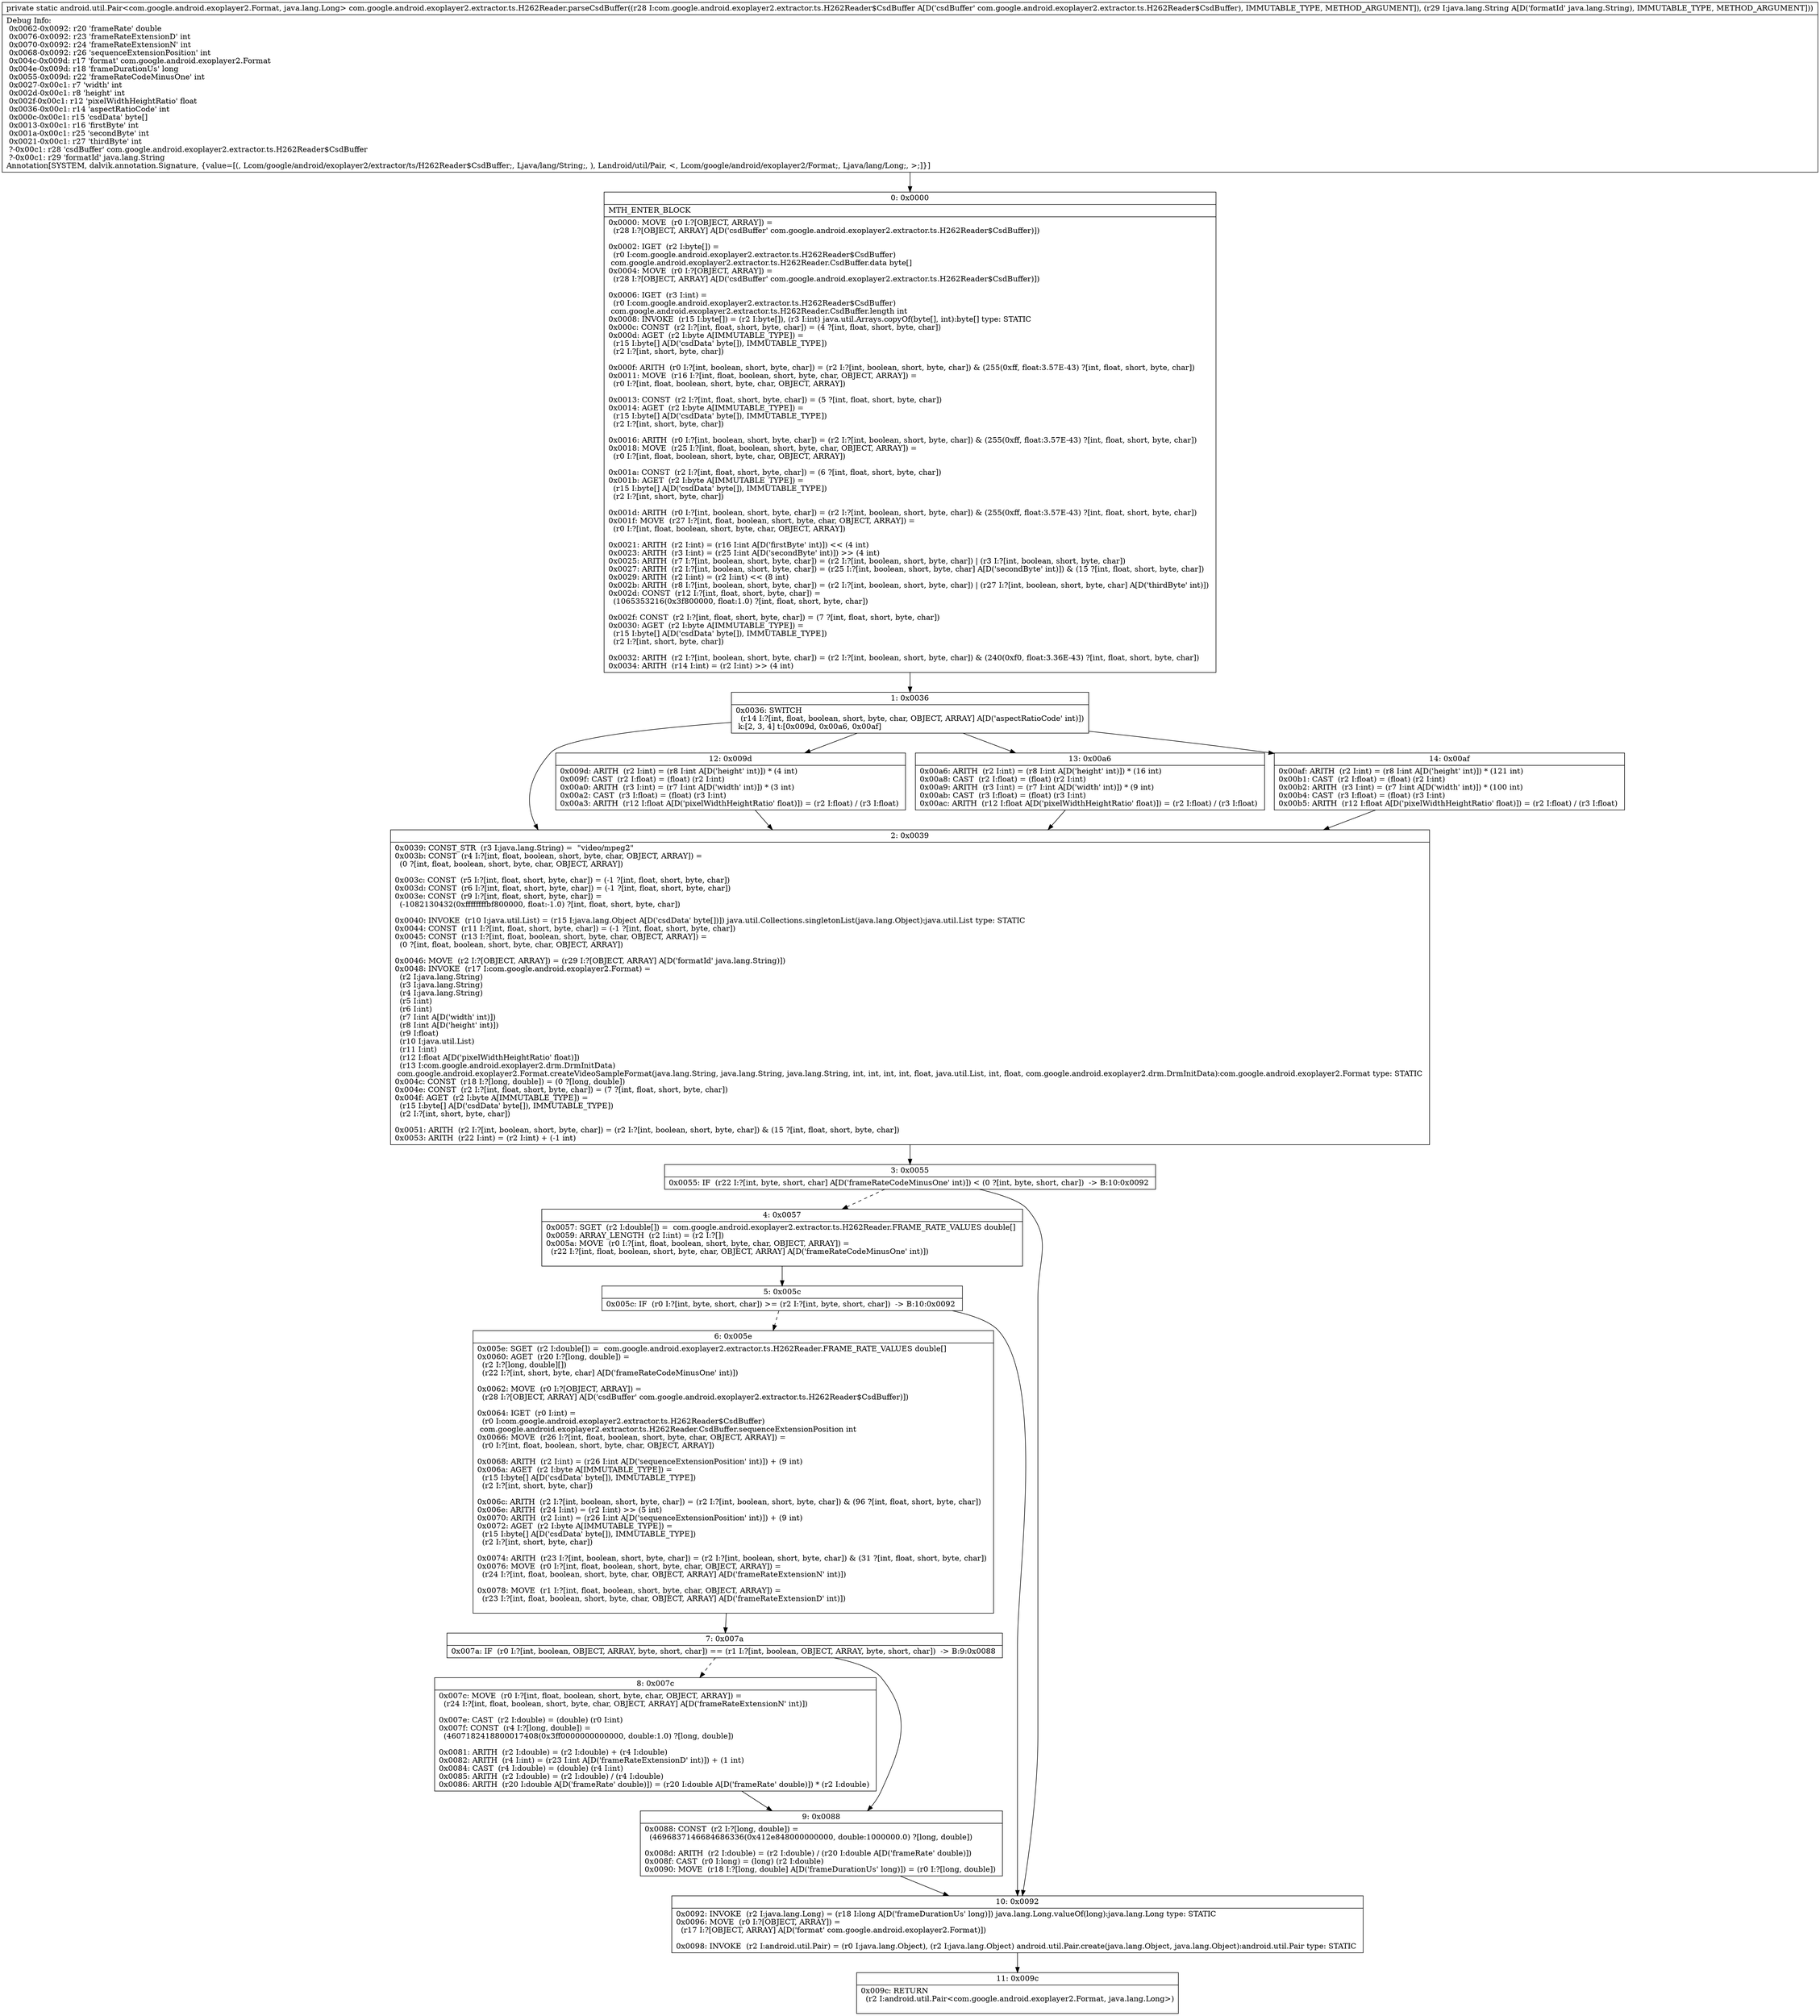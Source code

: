 digraph "CFG forcom.google.android.exoplayer2.extractor.ts.H262Reader.parseCsdBuffer(Lcom\/google\/android\/exoplayer2\/extractor\/ts\/H262Reader$CsdBuffer;Ljava\/lang\/String;)Landroid\/util\/Pair;" {
Node_0 [shape=record,label="{0\:\ 0x0000|MTH_ENTER_BLOCK\l|0x0000: MOVE  (r0 I:?[OBJECT, ARRAY]) = \l  (r28 I:?[OBJECT, ARRAY] A[D('csdBuffer' com.google.android.exoplayer2.extractor.ts.H262Reader$CsdBuffer)])\l \l0x0002: IGET  (r2 I:byte[]) = \l  (r0 I:com.google.android.exoplayer2.extractor.ts.H262Reader$CsdBuffer)\l com.google.android.exoplayer2.extractor.ts.H262Reader.CsdBuffer.data byte[] \l0x0004: MOVE  (r0 I:?[OBJECT, ARRAY]) = \l  (r28 I:?[OBJECT, ARRAY] A[D('csdBuffer' com.google.android.exoplayer2.extractor.ts.H262Reader$CsdBuffer)])\l \l0x0006: IGET  (r3 I:int) = \l  (r0 I:com.google.android.exoplayer2.extractor.ts.H262Reader$CsdBuffer)\l com.google.android.exoplayer2.extractor.ts.H262Reader.CsdBuffer.length int \l0x0008: INVOKE  (r15 I:byte[]) = (r2 I:byte[]), (r3 I:int) java.util.Arrays.copyOf(byte[], int):byte[] type: STATIC \l0x000c: CONST  (r2 I:?[int, float, short, byte, char]) = (4 ?[int, float, short, byte, char]) \l0x000d: AGET  (r2 I:byte A[IMMUTABLE_TYPE]) = \l  (r15 I:byte[] A[D('csdData' byte[]), IMMUTABLE_TYPE])\l  (r2 I:?[int, short, byte, char])\l \l0x000f: ARITH  (r0 I:?[int, boolean, short, byte, char]) = (r2 I:?[int, boolean, short, byte, char]) & (255(0xff, float:3.57E\-43) ?[int, float, short, byte, char]) \l0x0011: MOVE  (r16 I:?[int, float, boolean, short, byte, char, OBJECT, ARRAY]) = \l  (r0 I:?[int, float, boolean, short, byte, char, OBJECT, ARRAY])\l \l0x0013: CONST  (r2 I:?[int, float, short, byte, char]) = (5 ?[int, float, short, byte, char]) \l0x0014: AGET  (r2 I:byte A[IMMUTABLE_TYPE]) = \l  (r15 I:byte[] A[D('csdData' byte[]), IMMUTABLE_TYPE])\l  (r2 I:?[int, short, byte, char])\l \l0x0016: ARITH  (r0 I:?[int, boolean, short, byte, char]) = (r2 I:?[int, boolean, short, byte, char]) & (255(0xff, float:3.57E\-43) ?[int, float, short, byte, char]) \l0x0018: MOVE  (r25 I:?[int, float, boolean, short, byte, char, OBJECT, ARRAY]) = \l  (r0 I:?[int, float, boolean, short, byte, char, OBJECT, ARRAY])\l \l0x001a: CONST  (r2 I:?[int, float, short, byte, char]) = (6 ?[int, float, short, byte, char]) \l0x001b: AGET  (r2 I:byte A[IMMUTABLE_TYPE]) = \l  (r15 I:byte[] A[D('csdData' byte[]), IMMUTABLE_TYPE])\l  (r2 I:?[int, short, byte, char])\l \l0x001d: ARITH  (r0 I:?[int, boolean, short, byte, char]) = (r2 I:?[int, boolean, short, byte, char]) & (255(0xff, float:3.57E\-43) ?[int, float, short, byte, char]) \l0x001f: MOVE  (r27 I:?[int, float, boolean, short, byte, char, OBJECT, ARRAY]) = \l  (r0 I:?[int, float, boolean, short, byte, char, OBJECT, ARRAY])\l \l0x0021: ARITH  (r2 I:int) = (r16 I:int A[D('firstByte' int)]) \<\< (4 int) \l0x0023: ARITH  (r3 I:int) = (r25 I:int A[D('secondByte' int)]) \>\> (4 int) \l0x0025: ARITH  (r7 I:?[int, boolean, short, byte, char]) = (r2 I:?[int, boolean, short, byte, char]) \| (r3 I:?[int, boolean, short, byte, char]) \l0x0027: ARITH  (r2 I:?[int, boolean, short, byte, char]) = (r25 I:?[int, boolean, short, byte, char] A[D('secondByte' int)]) & (15 ?[int, float, short, byte, char]) \l0x0029: ARITH  (r2 I:int) = (r2 I:int) \<\< (8 int) \l0x002b: ARITH  (r8 I:?[int, boolean, short, byte, char]) = (r2 I:?[int, boolean, short, byte, char]) \| (r27 I:?[int, boolean, short, byte, char] A[D('thirdByte' int)]) \l0x002d: CONST  (r12 I:?[int, float, short, byte, char]) = \l  (1065353216(0x3f800000, float:1.0) ?[int, float, short, byte, char])\l \l0x002f: CONST  (r2 I:?[int, float, short, byte, char]) = (7 ?[int, float, short, byte, char]) \l0x0030: AGET  (r2 I:byte A[IMMUTABLE_TYPE]) = \l  (r15 I:byte[] A[D('csdData' byte[]), IMMUTABLE_TYPE])\l  (r2 I:?[int, short, byte, char])\l \l0x0032: ARITH  (r2 I:?[int, boolean, short, byte, char]) = (r2 I:?[int, boolean, short, byte, char]) & (240(0xf0, float:3.36E\-43) ?[int, float, short, byte, char]) \l0x0034: ARITH  (r14 I:int) = (r2 I:int) \>\> (4 int) \l}"];
Node_1 [shape=record,label="{1\:\ 0x0036|0x0036: SWITCH  \l  (r14 I:?[int, float, boolean, short, byte, char, OBJECT, ARRAY] A[D('aspectRatioCode' int)])\l k:[2, 3, 4] t:[0x009d, 0x00a6, 0x00af] \l}"];
Node_2 [shape=record,label="{2\:\ 0x0039|0x0039: CONST_STR  (r3 I:java.lang.String) =  \"video\/mpeg2\" \l0x003b: CONST  (r4 I:?[int, float, boolean, short, byte, char, OBJECT, ARRAY]) = \l  (0 ?[int, float, boolean, short, byte, char, OBJECT, ARRAY])\l \l0x003c: CONST  (r5 I:?[int, float, short, byte, char]) = (\-1 ?[int, float, short, byte, char]) \l0x003d: CONST  (r6 I:?[int, float, short, byte, char]) = (\-1 ?[int, float, short, byte, char]) \l0x003e: CONST  (r9 I:?[int, float, short, byte, char]) = \l  (\-1082130432(0xffffffffbf800000, float:\-1.0) ?[int, float, short, byte, char])\l \l0x0040: INVOKE  (r10 I:java.util.List) = (r15 I:java.lang.Object A[D('csdData' byte[])]) java.util.Collections.singletonList(java.lang.Object):java.util.List type: STATIC \l0x0044: CONST  (r11 I:?[int, float, short, byte, char]) = (\-1 ?[int, float, short, byte, char]) \l0x0045: CONST  (r13 I:?[int, float, boolean, short, byte, char, OBJECT, ARRAY]) = \l  (0 ?[int, float, boolean, short, byte, char, OBJECT, ARRAY])\l \l0x0046: MOVE  (r2 I:?[OBJECT, ARRAY]) = (r29 I:?[OBJECT, ARRAY] A[D('formatId' java.lang.String)]) \l0x0048: INVOKE  (r17 I:com.google.android.exoplayer2.Format) = \l  (r2 I:java.lang.String)\l  (r3 I:java.lang.String)\l  (r4 I:java.lang.String)\l  (r5 I:int)\l  (r6 I:int)\l  (r7 I:int A[D('width' int)])\l  (r8 I:int A[D('height' int)])\l  (r9 I:float)\l  (r10 I:java.util.List)\l  (r11 I:int)\l  (r12 I:float A[D('pixelWidthHeightRatio' float)])\l  (r13 I:com.google.android.exoplayer2.drm.DrmInitData)\l com.google.android.exoplayer2.Format.createVideoSampleFormat(java.lang.String, java.lang.String, java.lang.String, int, int, int, int, float, java.util.List, int, float, com.google.android.exoplayer2.drm.DrmInitData):com.google.android.exoplayer2.Format type: STATIC \l0x004c: CONST  (r18 I:?[long, double]) = (0 ?[long, double]) \l0x004e: CONST  (r2 I:?[int, float, short, byte, char]) = (7 ?[int, float, short, byte, char]) \l0x004f: AGET  (r2 I:byte A[IMMUTABLE_TYPE]) = \l  (r15 I:byte[] A[D('csdData' byte[]), IMMUTABLE_TYPE])\l  (r2 I:?[int, short, byte, char])\l \l0x0051: ARITH  (r2 I:?[int, boolean, short, byte, char]) = (r2 I:?[int, boolean, short, byte, char]) & (15 ?[int, float, short, byte, char]) \l0x0053: ARITH  (r22 I:int) = (r2 I:int) + (\-1 int) \l}"];
Node_3 [shape=record,label="{3\:\ 0x0055|0x0055: IF  (r22 I:?[int, byte, short, char] A[D('frameRateCodeMinusOne' int)]) \< (0 ?[int, byte, short, char])  \-\> B:10:0x0092 \l}"];
Node_4 [shape=record,label="{4\:\ 0x0057|0x0057: SGET  (r2 I:double[]) =  com.google.android.exoplayer2.extractor.ts.H262Reader.FRAME_RATE_VALUES double[] \l0x0059: ARRAY_LENGTH  (r2 I:int) = (r2 I:?[]) \l0x005a: MOVE  (r0 I:?[int, float, boolean, short, byte, char, OBJECT, ARRAY]) = \l  (r22 I:?[int, float, boolean, short, byte, char, OBJECT, ARRAY] A[D('frameRateCodeMinusOne' int)])\l \l}"];
Node_5 [shape=record,label="{5\:\ 0x005c|0x005c: IF  (r0 I:?[int, byte, short, char]) \>= (r2 I:?[int, byte, short, char])  \-\> B:10:0x0092 \l}"];
Node_6 [shape=record,label="{6\:\ 0x005e|0x005e: SGET  (r2 I:double[]) =  com.google.android.exoplayer2.extractor.ts.H262Reader.FRAME_RATE_VALUES double[] \l0x0060: AGET  (r20 I:?[long, double]) = \l  (r2 I:?[long, double][])\l  (r22 I:?[int, short, byte, char] A[D('frameRateCodeMinusOne' int)])\l \l0x0062: MOVE  (r0 I:?[OBJECT, ARRAY]) = \l  (r28 I:?[OBJECT, ARRAY] A[D('csdBuffer' com.google.android.exoplayer2.extractor.ts.H262Reader$CsdBuffer)])\l \l0x0064: IGET  (r0 I:int) = \l  (r0 I:com.google.android.exoplayer2.extractor.ts.H262Reader$CsdBuffer)\l com.google.android.exoplayer2.extractor.ts.H262Reader.CsdBuffer.sequenceExtensionPosition int \l0x0066: MOVE  (r26 I:?[int, float, boolean, short, byte, char, OBJECT, ARRAY]) = \l  (r0 I:?[int, float, boolean, short, byte, char, OBJECT, ARRAY])\l \l0x0068: ARITH  (r2 I:int) = (r26 I:int A[D('sequenceExtensionPosition' int)]) + (9 int) \l0x006a: AGET  (r2 I:byte A[IMMUTABLE_TYPE]) = \l  (r15 I:byte[] A[D('csdData' byte[]), IMMUTABLE_TYPE])\l  (r2 I:?[int, short, byte, char])\l \l0x006c: ARITH  (r2 I:?[int, boolean, short, byte, char]) = (r2 I:?[int, boolean, short, byte, char]) & (96 ?[int, float, short, byte, char]) \l0x006e: ARITH  (r24 I:int) = (r2 I:int) \>\> (5 int) \l0x0070: ARITH  (r2 I:int) = (r26 I:int A[D('sequenceExtensionPosition' int)]) + (9 int) \l0x0072: AGET  (r2 I:byte A[IMMUTABLE_TYPE]) = \l  (r15 I:byte[] A[D('csdData' byte[]), IMMUTABLE_TYPE])\l  (r2 I:?[int, short, byte, char])\l \l0x0074: ARITH  (r23 I:?[int, boolean, short, byte, char]) = (r2 I:?[int, boolean, short, byte, char]) & (31 ?[int, float, short, byte, char]) \l0x0076: MOVE  (r0 I:?[int, float, boolean, short, byte, char, OBJECT, ARRAY]) = \l  (r24 I:?[int, float, boolean, short, byte, char, OBJECT, ARRAY] A[D('frameRateExtensionN' int)])\l \l0x0078: MOVE  (r1 I:?[int, float, boolean, short, byte, char, OBJECT, ARRAY]) = \l  (r23 I:?[int, float, boolean, short, byte, char, OBJECT, ARRAY] A[D('frameRateExtensionD' int)])\l \l}"];
Node_7 [shape=record,label="{7\:\ 0x007a|0x007a: IF  (r0 I:?[int, boolean, OBJECT, ARRAY, byte, short, char]) == (r1 I:?[int, boolean, OBJECT, ARRAY, byte, short, char])  \-\> B:9:0x0088 \l}"];
Node_8 [shape=record,label="{8\:\ 0x007c|0x007c: MOVE  (r0 I:?[int, float, boolean, short, byte, char, OBJECT, ARRAY]) = \l  (r24 I:?[int, float, boolean, short, byte, char, OBJECT, ARRAY] A[D('frameRateExtensionN' int)])\l \l0x007e: CAST  (r2 I:double) = (double) (r0 I:int) \l0x007f: CONST  (r4 I:?[long, double]) = \l  (4607182418800017408(0x3ff0000000000000, double:1.0) ?[long, double])\l \l0x0081: ARITH  (r2 I:double) = (r2 I:double) + (r4 I:double) \l0x0082: ARITH  (r4 I:int) = (r23 I:int A[D('frameRateExtensionD' int)]) + (1 int) \l0x0084: CAST  (r4 I:double) = (double) (r4 I:int) \l0x0085: ARITH  (r2 I:double) = (r2 I:double) \/ (r4 I:double) \l0x0086: ARITH  (r20 I:double A[D('frameRate' double)]) = (r20 I:double A[D('frameRate' double)]) * (r2 I:double) \l}"];
Node_9 [shape=record,label="{9\:\ 0x0088|0x0088: CONST  (r2 I:?[long, double]) = \l  (4696837146684686336(0x412e848000000000, double:1000000.0) ?[long, double])\l \l0x008d: ARITH  (r2 I:double) = (r2 I:double) \/ (r20 I:double A[D('frameRate' double)]) \l0x008f: CAST  (r0 I:long) = (long) (r2 I:double) \l0x0090: MOVE  (r18 I:?[long, double] A[D('frameDurationUs' long)]) = (r0 I:?[long, double]) \l}"];
Node_10 [shape=record,label="{10\:\ 0x0092|0x0092: INVOKE  (r2 I:java.lang.Long) = (r18 I:long A[D('frameDurationUs' long)]) java.lang.Long.valueOf(long):java.lang.Long type: STATIC \l0x0096: MOVE  (r0 I:?[OBJECT, ARRAY]) = \l  (r17 I:?[OBJECT, ARRAY] A[D('format' com.google.android.exoplayer2.Format)])\l \l0x0098: INVOKE  (r2 I:android.util.Pair) = (r0 I:java.lang.Object), (r2 I:java.lang.Object) android.util.Pair.create(java.lang.Object, java.lang.Object):android.util.Pair type: STATIC \l}"];
Node_11 [shape=record,label="{11\:\ 0x009c|0x009c: RETURN  \l  (r2 I:android.util.Pair\<com.google.android.exoplayer2.Format, java.lang.Long\>)\l \l}"];
Node_12 [shape=record,label="{12\:\ 0x009d|0x009d: ARITH  (r2 I:int) = (r8 I:int A[D('height' int)]) * (4 int) \l0x009f: CAST  (r2 I:float) = (float) (r2 I:int) \l0x00a0: ARITH  (r3 I:int) = (r7 I:int A[D('width' int)]) * (3 int) \l0x00a2: CAST  (r3 I:float) = (float) (r3 I:int) \l0x00a3: ARITH  (r12 I:float A[D('pixelWidthHeightRatio' float)]) = (r2 I:float) \/ (r3 I:float) \l}"];
Node_13 [shape=record,label="{13\:\ 0x00a6|0x00a6: ARITH  (r2 I:int) = (r8 I:int A[D('height' int)]) * (16 int) \l0x00a8: CAST  (r2 I:float) = (float) (r2 I:int) \l0x00a9: ARITH  (r3 I:int) = (r7 I:int A[D('width' int)]) * (9 int) \l0x00ab: CAST  (r3 I:float) = (float) (r3 I:int) \l0x00ac: ARITH  (r12 I:float A[D('pixelWidthHeightRatio' float)]) = (r2 I:float) \/ (r3 I:float) \l}"];
Node_14 [shape=record,label="{14\:\ 0x00af|0x00af: ARITH  (r2 I:int) = (r8 I:int A[D('height' int)]) * (121 int) \l0x00b1: CAST  (r2 I:float) = (float) (r2 I:int) \l0x00b2: ARITH  (r3 I:int) = (r7 I:int A[D('width' int)]) * (100 int) \l0x00b4: CAST  (r3 I:float) = (float) (r3 I:int) \l0x00b5: ARITH  (r12 I:float A[D('pixelWidthHeightRatio' float)]) = (r2 I:float) \/ (r3 I:float) \l}"];
MethodNode[shape=record,label="{private static android.util.Pair\<com.google.android.exoplayer2.Format, java.lang.Long\> com.google.android.exoplayer2.extractor.ts.H262Reader.parseCsdBuffer((r28 I:com.google.android.exoplayer2.extractor.ts.H262Reader$CsdBuffer A[D('csdBuffer' com.google.android.exoplayer2.extractor.ts.H262Reader$CsdBuffer), IMMUTABLE_TYPE, METHOD_ARGUMENT]), (r29 I:java.lang.String A[D('formatId' java.lang.String), IMMUTABLE_TYPE, METHOD_ARGUMENT]))  | Debug Info:\l  0x0062\-0x0092: r20 'frameRate' double\l  0x0076\-0x0092: r23 'frameRateExtensionD' int\l  0x0070\-0x0092: r24 'frameRateExtensionN' int\l  0x0068\-0x0092: r26 'sequenceExtensionPosition' int\l  0x004c\-0x009d: r17 'format' com.google.android.exoplayer2.Format\l  0x004e\-0x009d: r18 'frameDurationUs' long\l  0x0055\-0x009d: r22 'frameRateCodeMinusOne' int\l  0x0027\-0x00c1: r7 'width' int\l  0x002d\-0x00c1: r8 'height' int\l  0x002f\-0x00c1: r12 'pixelWidthHeightRatio' float\l  0x0036\-0x00c1: r14 'aspectRatioCode' int\l  0x000c\-0x00c1: r15 'csdData' byte[]\l  0x0013\-0x00c1: r16 'firstByte' int\l  0x001a\-0x00c1: r25 'secondByte' int\l  0x0021\-0x00c1: r27 'thirdByte' int\l  ?\-0x00c1: r28 'csdBuffer' com.google.android.exoplayer2.extractor.ts.H262Reader$CsdBuffer\l  ?\-0x00c1: r29 'formatId' java.lang.String\lAnnotation[SYSTEM, dalvik.annotation.Signature, \{value=[(, Lcom\/google\/android\/exoplayer2\/extractor\/ts\/H262Reader$CsdBuffer;, Ljava\/lang\/String;, ), Landroid\/util\/Pair, \<, Lcom\/google\/android\/exoplayer2\/Format;, Ljava\/lang\/Long;, \>;]\}]\l}"];
MethodNode -> Node_0;
Node_0 -> Node_1;
Node_1 -> Node_2;
Node_1 -> Node_12;
Node_1 -> Node_13;
Node_1 -> Node_14;
Node_2 -> Node_3;
Node_3 -> Node_4[style=dashed];
Node_3 -> Node_10;
Node_4 -> Node_5;
Node_5 -> Node_6[style=dashed];
Node_5 -> Node_10;
Node_6 -> Node_7;
Node_7 -> Node_8[style=dashed];
Node_7 -> Node_9;
Node_8 -> Node_9;
Node_9 -> Node_10;
Node_10 -> Node_11;
Node_12 -> Node_2;
Node_13 -> Node_2;
Node_14 -> Node_2;
}

